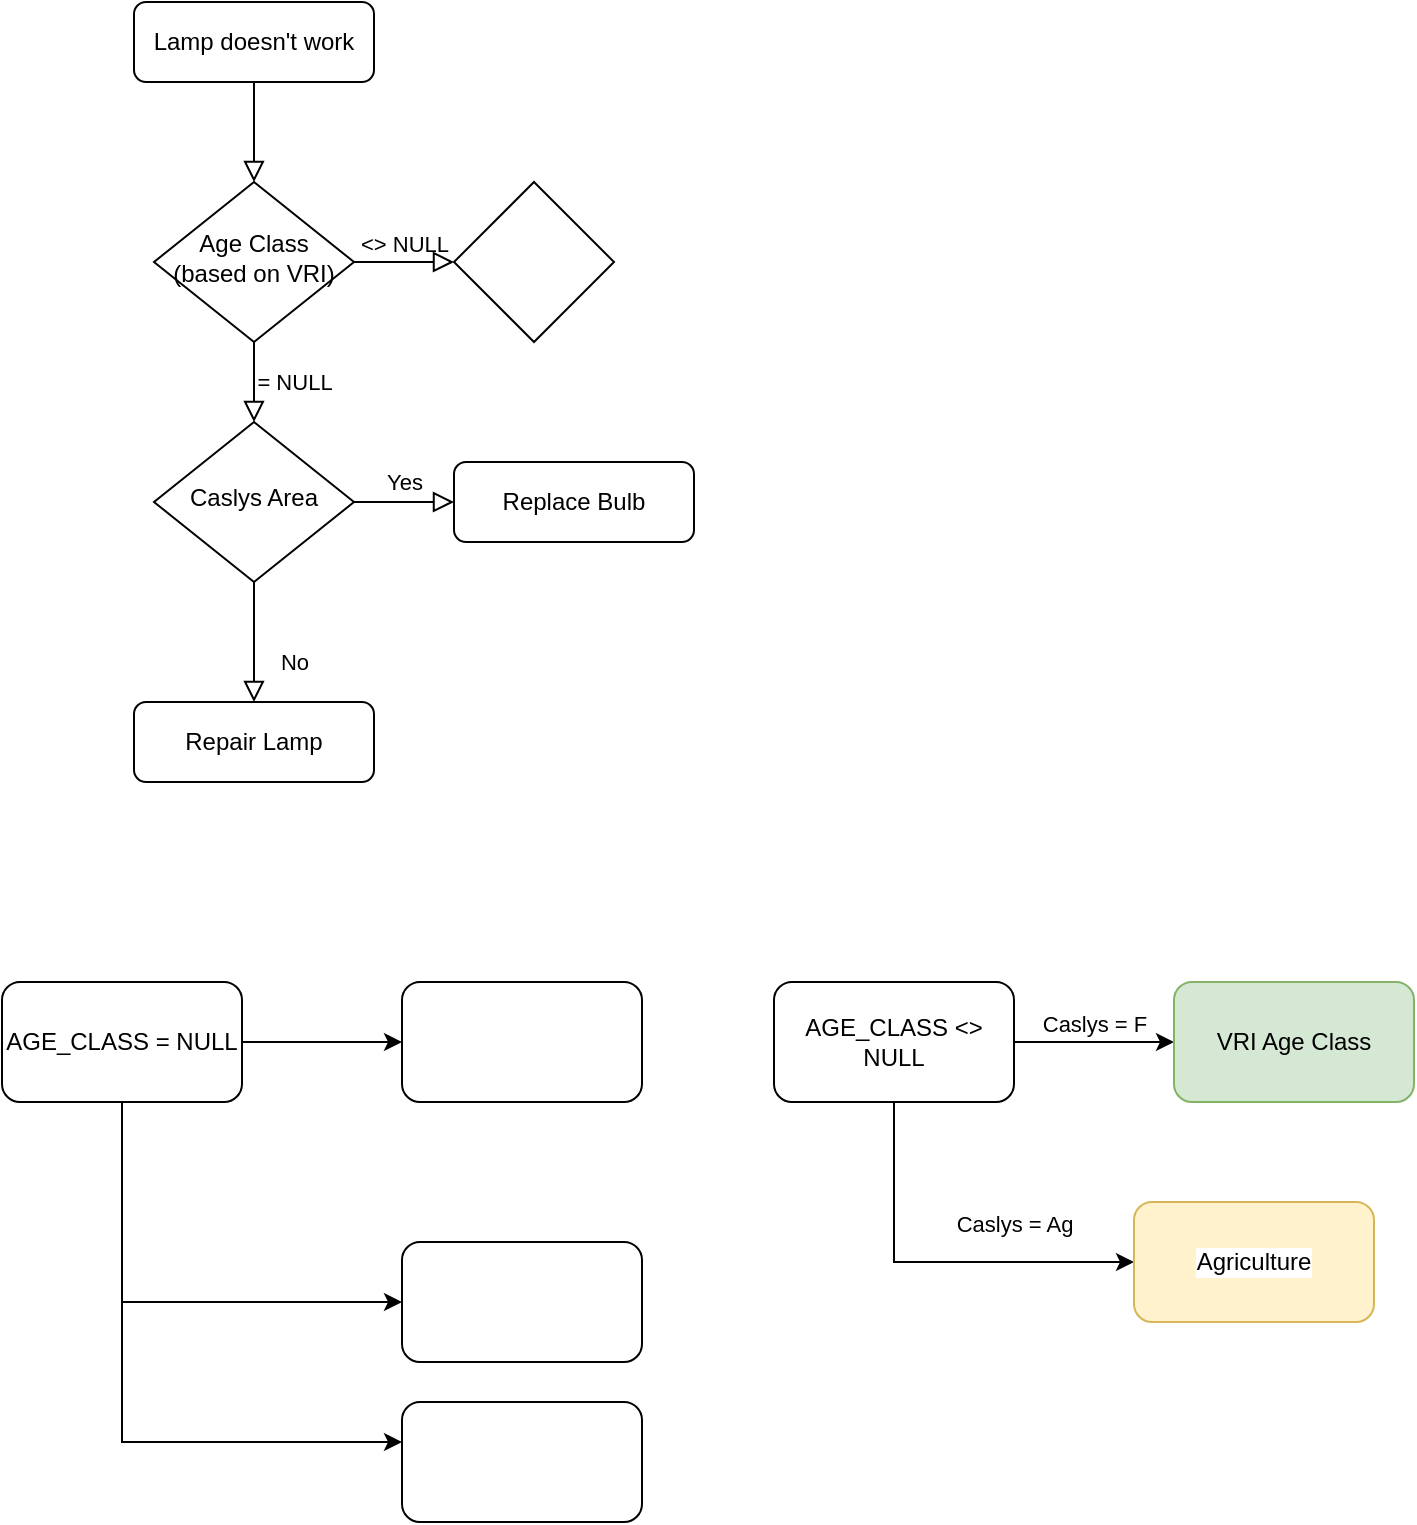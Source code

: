 <mxfile version="20.2.4" type="github">
  <diagram id="C5RBs43oDa-KdzZeNtuy" name="Page-1">
    <mxGraphModel dx="1422" dy="794" grid="1" gridSize="10" guides="1" tooltips="1" connect="1" arrows="1" fold="1" page="1" pageScale="1" pageWidth="827" pageHeight="1169" math="0" shadow="0">
      <root>
        <mxCell id="WIyWlLk6GJQsqaUBKTNV-0" />
        <mxCell id="WIyWlLk6GJQsqaUBKTNV-1" parent="WIyWlLk6GJQsqaUBKTNV-0" />
        <mxCell id="WIyWlLk6GJQsqaUBKTNV-2" value="" style="rounded=0;html=1;jettySize=auto;orthogonalLoop=1;fontSize=11;endArrow=block;endFill=0;endSize=8;strokeWidth=1;shadow=0;labelBackgroundColor=none;edgeStyle=orthogonalEdgeStyle;" parent="WIyWlLk6GJQsqaUBKTNV-1" source="WIyWlLk6GJQsqaUBKTNV-3" target="WIyWlLk6GJQsqaUBKTNV-6" edge="1">
          <mxGeometry relative="1" as="geometry" />
        </mxCell>
        <mxCell id="WIyWlLk6GJQsqaUBKTNV-3" value="Lamp doesn&#39;t work" style="rounded=1;whiteSpace=wrap;html=1;fontSize=12;glass=0;strokeWidth=1;shadow=0;" parent="WIyWlLk6GJQsqaUBKTNV-1" vertex="1">
          <mxGeometry x="160" y="80" width="120" height="40" as="geometry" />
        </mxCell>
        <mxCell id="WIyWlLk6GJQsqaUBKTNV-4" value="= NULL" style="rounded=0;html=1;jettySize=auto;orthogonalLoop=1;fontSize=11;endArrow=block;endFill=0;endSize=8;strokeWidth=1;shadow=0;labelBackgroundColor=none;edgeStyle=orthogonalEdgeStyle;" parent="WIyWlLk6GJQsqaUBKTNV-1" source="WIyWlLk6GJQsqaUBKTNV-6" target="WIyWlLk6GJQsqaUBKTNV-10" edge="1">
          <mxGeometry y="20" relative="1" as="geometry">
            <mxPoint as="offset" />
          </mxGeometry>
        </mxCell>
        <mxCell id="WIyWlLk6GJQsqaUBKTNV-5" value="&amp;lt;&amp;gt; NULL" style="edgeStyle=orthogonalEdgeStyle;rounded=0;html=1;jettySize=auto;orthogonalLoop=1;fontSize=11;endArrow=block;endFill=0;endSize=8;strokeWidth=1;shadow=0;labelBackgroundColor=none;" parent="WIyWlLk6GJQsqaUBKTNV-1" source="WIyWlLk6GJQsqaUBKTNV-6" edge="1">
          <mxGeometry y="10" relative="1" as="geometry">
            <mxPoint as="offset" />
            <mxPoint x="320" y="210" as="targetPoint" />
          </mxGeometry>
        </mxCell>
        <mxCell id="WIyWlLk6GJQsqaUBKTNV-6" value="Age Class&lt;br&gt;(based on VRI)" style="rhombus;whiteSpace=wrap;html=1;shadow=0;fontFamily=Helvetica;fontSize=12;align=center;strokeWidth=1;spacing=6;spacingTop=-4;" parent="WIyWlLk6GJQsqaUBKTNV-1" vertex="1">
          <mxGeometry x="170" y="170" width="100" height="80" as="geometry" />
        </mxCell>
        <mxCell id="WIyWlLk6GJQsqaUBKTNV-8" value="No" style="rounded=0;html=1;jettySize=auto;orthogonalLoop=1;fontSize=11;endArrow=block;endFill=0;endSize=8;strokeWidth=1;shadow=0;labelBackgroundColor=none;edgeStyle=orthogonalEdgeStyle;" parent="WIyWlLk6GJQsqaUBKTNV-1" source="WIyWlLk6GJQsqaUBKTNV-10" target="WIyWlLk6GJQsqaUBKTNV-11" edge="1">
          <mxGeometry x="0.333" y="20" relative="1" as="geometry">
            <mxPoint as="offset" />
          </mxGeometry>
        </mxCell>
        <mxCell id="WIyWlLk6GJQsqaUBKTNV-9" value="Yes" style="edgeStyle=orthogonalEdgeStyle;rounded=0;html=1;jettySize=auto;orthogonalLoop=1;fontSize=11;endArrow=block;endFill=0;endSize=8;strokeWidth=1;shadow=0;labelBackgroundColor=none;" parent="WIyWlLk6GJQsqaUBKTNV-1" source="WIyWlLk6GJQsqaUBKTNV-10" target="WIyWlLk6GJQsqaUBKTNV-12" edge="1">
          <mxGeometry y="10" relative="1" as="geometry">
            <mxPoint as="offset" />
          </mxGeometry>
        </mxCell>
        <mxCell id="WIyWlLk6GJQsqaUBKTNV-10" value="Caslys Area" style="rhombus;whiteSpace=wrap;html=1;shadow=0;fontFamily=Helvetica;fontSize=12;align=center;strokeWidth=1;spacing=6;spacingTop=-4;" parent="WIyWlLk6GJQsqaUBKTNV-1" vertex="1">
          <mxGeometry x="170" y="290" width="100" height="80" as="geometry" />
        </mxCell>
        <mxCell id="WIyWlLk6GJQsqaUBKTNV-11" value="Repair Lamp" style="rounded=1;whiteSpace=wrap;html=1;fontSize=12;glass=0;strokeWidth=1;shadow=0;" parent="WIyWlLk6GJQsqaUBKTNV-1" vertex="1">
          <mxGeometry x="160" y="430" width="120" height="40" as="geometry" />
        </mxCell>
        <mxCell id="WIyWlLk6GJQsqaUBKTNV-12" value="Replace Bulb" style="rounded=1;whiteSpace=wrap;html=1;fontSize=12;glass=0;strokeWidth=1;shadow=0;" parent="WIyWlLk6GJQsqaUBKTNV-1" vertex="1">
          <mxGeometry x="320" y="310" width="120" height="40" as="geometry" />
        </mxCell>
        <mxCell id="ueiq7wPYFO3_b5HzsMcq-0" value="" style="rhombus;whiteSpace=wrap;html=1;" vertex="1" parent="WIyWlLk6GJQsqaUBKTNV-1">
          <mxGeometry x="320" y="170" width="80" height="80" as="geometry" />
        </mxCell>
        <mxCell id="ueiq7wPYFO3_b5HzsMcq-4" value="" style="edgeStyle=orthogonalEdgeStyle;rounded=0;orthogonalLoop=1;jettySize=auto;html=1;" edge="1" parent="WIyWlLk6GJQsqaUBKTNV-1" source="ueiq7wPYFO3_b5HzsMcq-1" target="ueiq7wPYFO3_b5HzsMcq-3">
          <mxGeometry relative="1" as="geometry" />
        </mxCell>
        <mxCell id="ueiq7wPYFO3_b5HzsMcq-6" value="" style="edgeStyle=orthogonalEdgeStyle;rounded=0;orthogonalLoop=1;jettySize=auto;html=1;" edge="1" parent="WIyWlLk6GJQsqaUBKTNV-1" source="ueiq7wPYFO3_b5HzsMcq-1" target="ueiq7wPYFO3_b5HzsMcq-5">
          <mxGeometry relative="1" as="geometry">
            <Array as="points">
              <mxPoint x="154" y="730" />
            </Array>
          </mxGeometry>
        </mxCell>
        <mxCell id="ueiq7wPYFO3_b5HzsMcq-9" value="" style="edgeStyle=orthogonalEdgeStyle;rounded=0;orthogonalLoop=1;jettySize=auto;html=1;" edge="1" parent="WIyWlLk6GJQsqaUBKTNV-1" source="ueiq7wPYFO3_b5HzsMcq-1" target="ueiq7wPYFO3_b5HzsMcq-8">
          <mxGeometry relative="1" as="geometry">
            <Array as="points">
              <mxPoint x="154" y="800" />
            </Array>
          </mxGeometry>
        </mxCell>
        <mxCell id="ueiq7wPYFO3_b5HzsMcq-1" value="AGE_CLASS = NULL" style="whiteSpace=wrap;html=1;rounded=1;" vertex="1" parent="WIyWlLk6GJQsqaUBKTNV-1">
          <mxGeometry x="94" y="570" width="120" height="60" as="geometry" />
        </mxCell>
        <mxCell id="ueiq7wPYFO3_b5HzsMcq-3" value="" style="whiteSpace=wrap;html=1;rounded=1;" vertex="1" parent="WIyWlLk6GJQsqaUBKTNV-1">
          <mxGeometry x="294" y="570" width="120" height="60" as="geometry" />
        </mxCell>
        <mxCell id="ueiq7wPYFO3_b5HzsMcq-5" value="" style="whiteSpace=wrap;html=1;rounded=1;" vertex="1" parent="WIyWlLk6GJQsqaUBKTNV-1">
          <mxGeometry x="294" y="700" width="120" height="60" as="geometry" />
        </mxCell>
        <mxCell id="ueiq7wPYFO3_b5HzsMcq-8" value="" style="whiteSpace=wrap;html=1;rounded=1;" vertex="1" parent="WIyWlLk6GJQsqaUBKTNV-1">
          <mxGeometry x="294" y="780" width="120" height="60" as="geometry" />
        </mxCell>
        <mxCell id="ueiq7wPYFO3_b5HzsMcq-10" value="Caslys = Ag" style="edgeStyle=orthogonalEdgeStyle;rounded=0;orthogonalLoop=1;jettySize=auto;html=1;verticalAlign=bottom;" edge="1" parent="WIyWlLk6GJQsqaUBKTNV-1" source="ueiq7wPYFO3_b5HzsMcq-11" target="ueiq7wPYFO3_b5HzsMcq-12">
          <mxGeometry x="0.4" y="10" relative="1" as="geometry">
            <Array as="points">
              <mxPoint x="540" y="710" />
            </Array>
            <mxPoint as="offset" />
          </mxGeometry>
        </mxCell>
        <mxCell id="ueiq7wPYFO3_b5HzsMcq-14" value="Caslys = F" style="edgeStyle=orthogonalEdgeStyle;rounded=0;orthogonalLoop=1;jettySize=auto;html=1;verticalAlign=bottom;" edge="1" parent="WIyWlLk6GJQsqaUBKTNV-1" source="ueiq7wPYFO3_b5HzsMcq-11" target="ueiq7wPYFO3_b5HzsMcq-13">
          <mxGeometry relative="1" as="geometry" />
        </mxCell>
        <mxCell id="ueiq7wPYFO3_b5HzsMcq-11" value="AGE_CLASS &amp;lt;&amp;gt; NULL" style="whiteSpace=wrap;html=1;rounded=1;" vertex="1" parent="WIyWlLk6GJQsqaUBKTNV-1">
          <mxGeometry x="480" y="570" width="120" height="60" as="geometry" />
        </mxCell>
        <mxCell id="ueiq7wPYFO3_b5HzsMcq-12" value="Agriculture" style="whiteSpace=wrap;html=1;rounded=1;labelBackgroundColor=default;fillColor=#fff2cc;strokeColor=#d6b656;" vertex="1" parent="WIyWlLk6GJQsqaUBKTNV-1">
          <mxGeometry x="660" y="680" width="120" height="60" as="geometry" />
        </mxCell>
        <mxCell id="ueiq7wPYFO3_b5HzsMcq-13" value="VRI Age Class" style="whiteSpace=wrap;html=1;rounded=1;fillColor=#d5e8d4;strokeColor=#82b366;" vertex="1" parent="WIyWlLk6GJQsqaUBKTNV-1">
          <mxGeometry x="680" y="570" width="120" height="60" as="geometry" />
        </mxCell>
      </root>
    </mxGraphModel>
  </diagram>
</mxfile>
